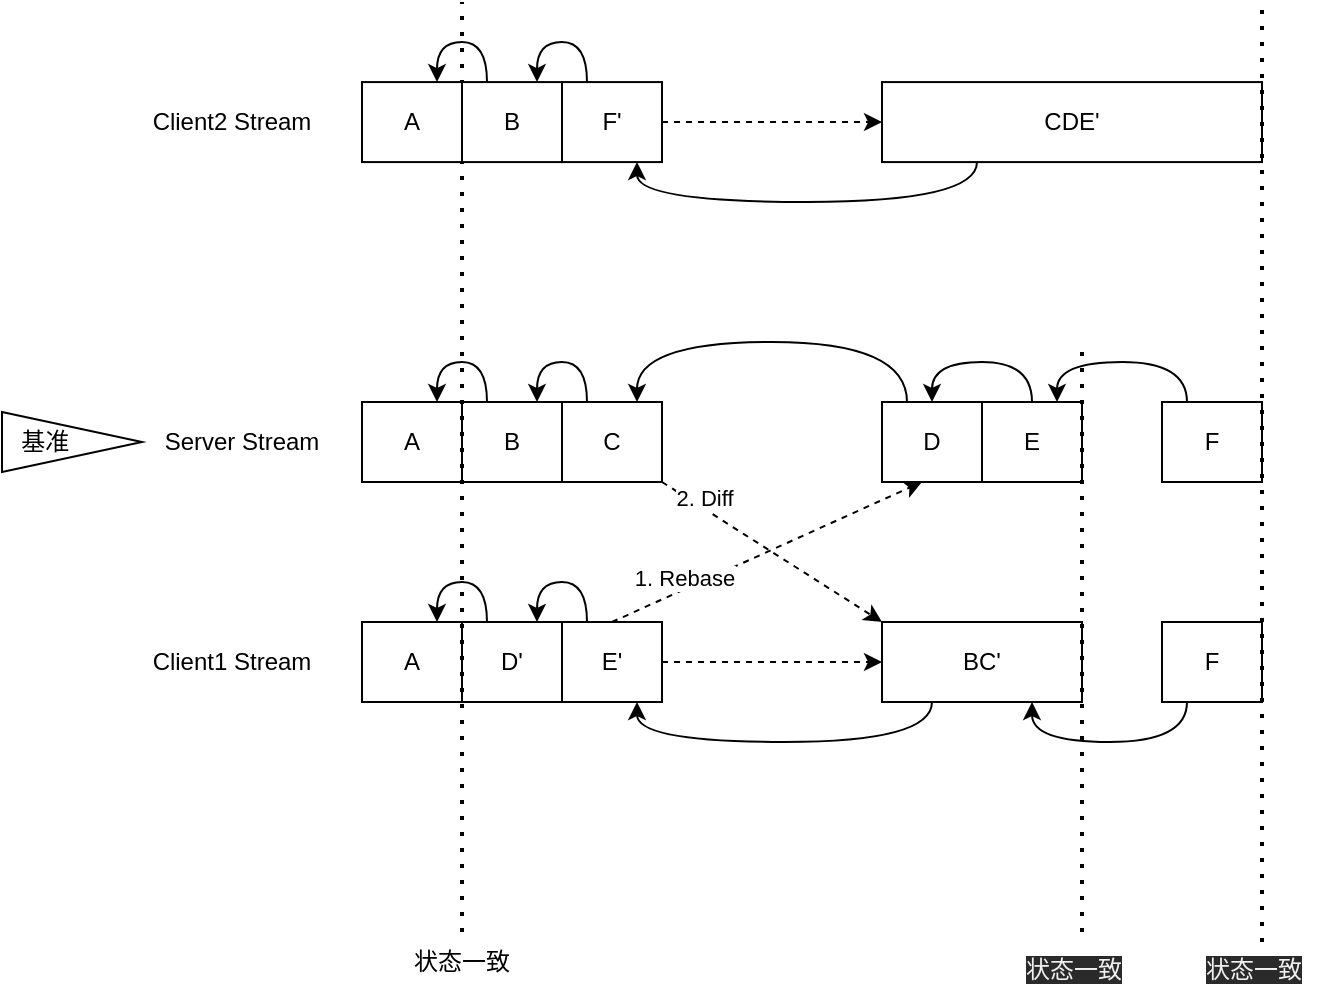 <mxfile>
    <diagram id="YBep1us1Uwxz6Q6gv9e1" name="core">
        <mxGraphModel dx="1673" dy="787" grid="1" gridSize="10" guides="1" tooltips="1" connect="1" arrows="1" fold="1" page="1" pageScale="1" pageWidth="827" pageHeight="1169" math="0" shadow="0">
            <root>
                <mxCell id="0"/>
                <mxCell id="1" parent="0"/>
                <mxCell id="2" value="A" style="rounded=0;whiteSpace=wrap;html=1;" parent="1" vertex="1">
                    <mxGeometry x="220" y="210" width="50" height="40" as="geometry"/>
                </mxCell>
                <mxCell id="23" style="edgeStyle=orthogonalEdgeStyle;rounded=0;orthogonalLoop=1;jettySize=auto;html=1;exitX=0.25;exitY=0;exitDx=0;exitDy=0;entryX=0.75;entryY=0;entryDx=0;entryDy=0;curved=1;" parent="1" source="3" target="2" edge="1">
                    <mxGeometry relative="1" as="geometry">
                        <Array as="points">
                            <mxPoint x="283" y="190"/>
                            <mxPoint x="258" y="190"/>
                        </Array>
                    </mxGeometry>
                </mxCell>
                <mxCell id="3" value="B" style="rounded=0;whiteSpace=wrap;html=1;" parent="1" vertex="1">
                    <mxGeometry x="270" y="210" width="50" height="40" as="geometry"/>
                </mxCell>
                <mxCell id="24" style="edgeStyle=orthogonalEdgeStyle;curved=1;rounded=0;orthogonalLoop=1;jettySize=auto;html=1;exitX=0.25;exitY=0;exitDx=0;exitDy=0;entryX=0.75;entryY=0;entryDx=0;entryDy=0;" parent="1" source="4" target="3" edge="1">
                    <mxGeometry relative="1" as="geometry">
                        <Array as="points">
                            <mxPoint x="333" y="190"/>
                            <mxPoint x="308" y="190"/>
                        </Array>
                    </mxGeometry>
                </mxCell>
                <mxCell id="34" style="edgeStyle=none;rounded=0;orthogonalLoop=1;jettySize=auto;html=1;exitX=1;exitY=1;exitDx=0;exitDy=0;entryX=0;entryY=0;entryDx=0;entryDy=0;dashed=1;" parent="1" source="4" target="28" edge="1">
                    <mxGeometry relative="1" as="geometry"/>
                </mxCell>
                <mxCell id="35" value="2. Diff" style="edgeLabel;html=1;align=center;verticalAlign=middle;resizable=0;points=[];" parent="34" vertex="1" connectable="0">
                    <mxGeometry x="-0.662" y="5" relative="1" as="geometry">
                        <mxPoint as="offset"/>
                    </mxGeometry>
                </mxCell>
                <mxCell id="4" value="C" style="rounded=0;whiteSpace=wrap;html=1;" parent="1" vertex="1">
                    <mxGeometry x="320" y="210" width="50" height="40" as="geometry"/>
                </mxCell>
                <mxCell id="5" value="Server Stream" style="text;html=1;strokeColor=none;fillColor=none;align=center;verticalAlign=middle;whiteSpace=wrap;rounded=0;" parent="1" vertex="1">
                    <mxGeometry x="120" y="220" width="80" height="20" as="geometry"/>
                </mxCell>
                <mxCell id="7" value="A" style="rounded=0;whiteSpace=wrap;html=1;" parent="1" vertex="1">
                    <mxGeometry x="220" y="320" width="50" height="40" as="geometry"/>
                </mxCell>
                <mxCell id="25" style="edgeStyle=orthogonalEdgeStyle;curved=1;rounded=0;orthogonalLoop=1;jettySize=auto;html=1;exitX=0.25;exitY=0;exitDx=0;exitDy=0;entryX=0.75;entryY=0;entryDx=0;entryDy=0;" parent="1" source="10" target="7" edge="1">
                    <mxGeometry relative="1" as="geometry">
                        <Array as="points">
                            <mxPoint x="283" y="300"/>
                            <mxPoint x="258" y="300"/>
                        </Array>
                    </mxGeometry>
                </mxCell>
                <mxCell id="10" value="D'" style="rounded=0;whiteSpace=wrap;html=1;" parent="1" vertex="1">
                    <mxGeometry x="270" y="320" width="50" height="40" as="geometry"/>
                </mxCell>
                <mxCell id="21" style="rounded=0;orthogonalLoop=1;jettySize=auto;html=1;exitX=0.5;exitY=0;exitDx=0;exitDy=0;dashed=1;" parent="1" source="11" edge="1">
                    <mxGeometry relative="1" as="geometry">
                        <mxPoint x="500" y="250" as="targetPoint"/>
                    </mxGeometry>
                </mxCell>
                <mxCell id="22" value="1. Rebase" style="edgeLabel;html=1;align=center;verticalAlign=middle;resizable=0;points=[];" parent="21" vertex="1" connectable="0">
                    <mxGeometry x="-0.336" y="-1" relative="1" as="geometry">
                        <mxPoint x="-16" as="offset"/>
                    </mxGeometry>
                </mxCell>
                <mxCell id="26" style="edgeStyle=orthogonalEdgeStyle;curved=1;rounded=0;orthogonalLoop=1;jettySize=auto;html=1;exitX=0.25;exitY=0;exitDx=0;exitDy=0;entryX=0.75;entryY=0;entryDx=0;entryDy=0;" parent="1" source="11" target="10" edge="1">
                    <mxGeometry relative="1" as="geometry">
                        <Array as="points">
                            <mxPoint x="333" y="300"/>
                            <mxPoint x="308" y="300"/>
                        </Array>
                    </mxGeometry>
                </mxCell>
                <mxCell id="32" style="rounded=0;orthogonalLoop=1;jettySize=auto;html=1;exitX=1;exitY=0.5;exitDx=0;exitDy=0;entryX=0;entryY=0.5;entryDx=0;entryDy=0;dashed=1;" parent="1" source="11" target="28" edge="1">
                    <mxGeometry relative="1" as="geometry"/>
                </mxCell>
                <mxCell id="11" value="E'" style="rounded=0;whiteSpace=wrap;html=1;" parent="1" vertex="1">
                    <mxGeometry x="320" y="320" width="50" height="40" as="geometry"/>
                </mxCell>
                <mxCell id="12" value="Client1 Stream" style="text;html=1;strokeColor=none;fillColor=none;align=center;verticalAlign=middle;whiteSpace=wrap;rounded=0;" parent="1" vertex="1">
                    <mxGeometry x="110" y="330" width="90" height="20" as="geometry"/>
                </mxCell>
                <mxCell id="19" style="edgeStyle=orthogonalEdgeStyle;curved=1;rounded=0;orthogonalLoop=1;jettySize=auto;html=1;exitX=0.25;exitY=0;exitDx=0;exitDy=0;entryX=0.75;entryY=0;entryDx=0;entryDy=0;" parent="1" source="17" target="4" edge="1">
                    <mxGeometry relative="1" as="geometry">
                        <Array as="points">
                            <mxPoint x="493" y="180"/>
                            <mxPoint x="358" y="180"/>
                        </Array>
                    </mxGeometry>
                </mxCell>
                <mxCell id="17" value="D" style="rounded=0;whiteSpace=wrap;html=1;" parent="1" vertex="1">
                    <mxGeometry x="480" y="210" width="50" height="40" as="geometry"/>
                </mxCell>
                <mxCell id="27" style="edgeStyle=orthogonalEdgeStyle;curved=1;rounded=0;orthogonalLoop=1;jettySize=auto;html=1;exitX=0.5;exitY=0;exitDx=0;exitDy=0;entryX=0.5;entryY=0;entryDx=0;entryDy=0;" parent="1" source="18" target="17" edge="1">
                    <mxGeometry relative="1" as="geometry"/>
                </mxCell>
                <mxCell id="18" value="E" style="rounded=0;whiteSpace=wrap;html=1;" parent="1" vertex="1">
                    <mxGeometry x="530" y="210" width="50" height="40" as="geometry"/>
                </mxCell>
                <mxCell id="31" style="edgeStyle=orthogonalEdgeStyle;curved=1;rounded=0;orthogonalLoop=1;jettySize=auto;html=1;exitX=0.25;exitY=1;exitDx=0;exitDy=0;entryX=0.75;entryY=1;entryDx=0;entryDy=0;" parent="1" source="28" target="11" edge="1">
                    <mxGeometry relative="1" as="geometry"/>
                </mxCell>
                <mxCell id="28" value="BC'" style="rounded=0;whiteSpace=wrap;html=1;" parent="1" vertex="1">
                    <mxGeometry x="480" y="320" width="100" height="40" as="geometry"/>
                </mxCell>
                <mxCell id="qEPF13SV7QiH63-_aZEo-35" value="" style="endArrow=none;dashed=1;html=1;dashPattern=1 3;strokeWidth=2;" parent="1" edge="1">
                    <mxGeometry width="50" height="50" relative="1" as="geometry">
                        <mxPoint x="270" y="475" as="sourcePoint"/>
                        <mxPoint x="270" y="10" as="targetPoint"/>
                    </mxGeometry>
                </mxCell>
                <mxCell id="qEPF13SV7QiH63-_aZEo-36" value="" style="endArrow=none;dashed=1;html=1;dashPattern=1 3;strokeWidth=2;" parent="1" edge="1">
                    <mxGeometry width="50" height="50" relative="1" as="geometry">
                        <mxPoint x="580" y="475" as="sourcePoint"/>
                        <mxPoint x="580" y="185" as="targetPoint"/>
                    </mxGeometry>
                </mxCell>
                <mxCell id="qEPF13SV7QiH63-_aZEo-37" value="状态一致" style="text;html=1;strokeColor=none;fillColor=none;align=center;verticalAlign=middle;whiteSpace=wrap;rounded=0;" parent="1" vertex="1">
                    <mxGeometry x="240" y="480" width="60" height="20" as="geometry"/>
                </mxCell>
                <mxCell id="qEPF13SV7QiH63-_aZEo-38" value="&lt;meta charset=&quot;utf-8&quot;&gt;&lt;span style=&quot;color: rgb(240, 240, 240); font-family: helvetica; font-size: 12px; font-style: normal; font-weight: 400; letter-spacing: normal; text-align: center; text-indent: 0px; text-transform: none; word-spacing: 0px; background-color: rgb(42, 42, 42); display: inline; float: none;&quot;&gt;状态一致&lt;/span&gt;" style="text;whiteSpace=wrap;html=1;" parent="1" vertex="1">
                    <mxGeometry x="550" y="480" width="70" height="30" as="geometry"/>
                </mxCell>
                <mxCell id="qEPF13SV7QiH63-_aZEo-39" value="A" style="rounded=0;whiteSpace=wrap;html=1;" parent="1" vertex="1">
                    <mxGeometry x="220" y="50.04" width="50" height="40" as="geometry"/>
                </mxCell>
                <mxCell id="qEPF13SV7QiH63-_aZEo-40" style="edgeStyle=orthogonalEdgeStyle;curved=1;rounded=0;orthogonalLoop=1;jettySize=auto;html=1;exitX=0.25;exitY=0;exitDx=0;exitDy=0;entryX=0.75;entryY=0;entryDx=0;entryDy=0;" parent="1" source="qEPF13SV7QiH63-_aZEo-41" target="qEPF13SV7QiH63-_aZEo-39" edge="1">
                    <mxGeometry relative="1" as="geometry">
                        <Array as="points">
                            <mxPoint x="283" y="30.04"/>
                            <mxPoint x="258" y="30.04"/>
                        </Array>
                    </mxGeometry>
                </mxCell>
                <mxCell id="qEPF13SV7QiH63-_aZEo-41" value="B" style="rounded=0;whiteSpace=wrap;html=1;" parent="1" vertex="1">
                    <mxGeometry x="270" y="50.04" width="50" height="40" as="geometry"/>
                </mxCell>
                <mxCell id="qEPF13SV7QiH63-_aZEo-43" style="edgeStyle=orthogonalEdgeStyle;curved=1;rounded=0;orthogonalLoop=1;jettySize=auto;html=1;exitX=0.25;exitY=0;exitDx=0;exitDy=0;entryX=0.75;entryY=0;entryDx=0;entryDy=0;" parent="1" source="qEPF13SV7QiH63-_aZEo-45" target="qEPF13SV7QiH63-_aZEo-41" edge="1">
                    <mxGeometry relative="1" as="geometry">
                        <Array as="points">
                            <mxPoint x="333" y="30.04"/>
                            <mxPoint x="308" y="30.04"/>
                        </Array>
                    </mxGeometry>
                </mxCell>
                <mxCell id="qEPF13SV7QiH63-_aZEo-44" style="rounded=0;orthogonalLoop=1;jettySize=auto;html=1;exitX=1;exitY=0.5;exitDx=0;exitDy=0;entryX=0;entryY=0.5;entryDx=0;entryDy=0;dashed=1;" parent="1" source="qEPF13SV7QiH63-_aZEo-45" target="qEPF13SV7QiH63-_aZEo-48" edge="1">
                    <mxGeometry relative="1" as="geometry"/>
                </mxCell>
                <mxCell id="qEPF13SV7QiH63-_aZEo-45" value="F'" style="rounded=0;whiteSpace=wrap;html=1;" parent="1" vertex="1">
                    <mxGeometry x="320" y="50.04" width="50" height="40" as="geometry"/>
                </mxCell>
                <mxCell id="qEPF13SV7QiH63-_aZEo-46" value="Client2 Stream" style="text;html=1;strokeColor=none;fillColor=none;align=center;verticalAlign=middle;whiteSpace=wrap;rounded=0;" parent="1" vertex="1">
                    <mxGeometry x="110" y="60.04" width="90" height="20" as="geometry"/>
                </mxCell>
                <mxCell id="qEPF13SV7QiH63-_aZEo-47" style="edgeStyle=orthogonalEdgeStyle;curved=1;rounded=0;orthogonalLoop=1;jettySize=auto;html=1;exitX=0.25;exitY=1;exitDx=0;exitDy=0;entryX=0.75;entryY=1;entryDx=0;entryDy=0;" parent="1" source="qEPF13SV7QiH63-_aZEo-48" target="qEPF13SV7QiH63-_aZEo-45" edge="1">
                    <mxGeometry relative="1" as="geometry"/>
                </mxCell>
                <mxCell id="qEPF13SV7QiH63-_aZEo-48" value="CDE'" style="rounded=0;whiteSpace=wrap;html=1;" parent="1" vertex="1">
                    <mxGeometry x="480" y="50.04" width="190" height="40" as="geometry"/>
                </mxCell>
                <mxCell id="-Xcwz0rziupP6aqTwU-e-36" style="edgeStyle=orthogonalEdgeStyle;curved=1;rounded=0;orthogonalLoop=1;jettySize=auto;html=1;exitX=0.25;exitY=0;exitDx=0;exitDy=0;entryX=0.75;entryY=0;entryDx=0;entryDy=0;" parent="1" source="qEPF13SV7QiH63-_aZEo-49" target="18" edge="1">
                    <mxGeometry relative="1" as="geometry"/>
                </mxCell>
                <mxCell id="qEPF13SV7QiH63-_aZEo-49" value="F" style="rounded=0;whiteSpace=wrap;html=1;" parent="1" vertex="1">
                    <mxGeometry x="620" y="210" width="50" height="40" as="geometry"/>
                </mxCell>
                <mxCell id="-Xcwz0rziupP6aqTwU-e-35" style="edgeStyle=orthogonalEdgeStyle;curved=1;rounded=0;orthogonalLoop=1;jettySize=auto;html=1;exitX=0.25;exitY=1;exitDx=0;exitDy=0;entryX=0.75;entryY=1;entryDx=0;entryDy=0;" parent="1" source="qEPF13SV7QiH63-_aZEo-50" target="28" edge="1">
                    <mxGeometry relative="1" as="geometry"/>
                </mxCell>
                <mxCell id="qEPF13SV7QiH63-_aZEo-50" value="F" style="rounded=0;whiteSpace=wrap;html=1;" parent="1" vertex="1">
                    <mxGeometry x="620" y="320" width="50" height="40" as="geometry"/>
                </mxCell>
                <mxCell id="qEPF13SV7QiH63-_aZEo-51" value="" style="endArrow=none;dashed=1;html=1;dashPattern=1 3;strokeWidth=2;" parent="1" edge="1">
                    <mxGeometry width="50" height="50" relative="1" as="geometry">
                        <mxPoint x="670" y="480" as="sourcePoint"/>
                        <mxPoint x="670" y="10" as="targetPoint"/>
                    </mxGeometry>
                </mxCell>
                <mxCell id="qEPF13SV7QiH63-_aZEo-52" value="&lt;meta charset=&quot;utf-8&quot;&gt;&lt;span style=&quot;color: rgb(240, 240, 240); font-family: helvetica; font-size: 12px; font-style: normal; font-weight: 400; letter-spacing: normal; text-align: center; text-indent: 0px; text-transform: none; word-spacing: 0px; background-color: rgb(42, 42, 42); display: inline; float: none;&quot;&gt;状态一致&lt;/span&gt;" style="text;whiteSpace=wrap;html=1;" parent="1" vertex="1">
                    <mxGeometry x="640" y="480" width="70" height="30" as="geometry"/>
                </mxCell>
                <mxCell id="-Xcwz0rziupP6aqTwU-e-37" value="基准&amp;nbsp; &amp;nbsp; &amp;nbsp; &amp;nbsp;&amp;nbsp;" style="triangle;whiteSpace=wrap;html=1;" parent="1" vertex="1">
                    <mxGeometry x="40" y="215" width="70" height="30" as="geometry"/>
                </mxCell>
            </root>
        </mxGraphModel>
    </diagram>
    <diagram id="raJPnAE5AzdNkHNpgBAG" name="rebase">
        <mxGraphModel dx="1673" dy="787" grid="1" gridSize="10" guides="1" tooltips="1" connect="1" arrows="1" fold="1" page="1" pageScale="1" pageWidth="827" pageHeight="1169" math="0" shadow="0">
            <root>
                <mxCell id="QF4M0W4L0wjTQOZ093rW-0"/>
                <mxCell id="QF4M0W4L0wjTQOZ093rW-1" parent="QF4M0W4L0wjTQOZ093rW-0"/>
                <mxCell id="5xosiaqXyhPnvReWhoe3-0" value="A" style="rounded=0;whiteSpace=wrap;html=1;" parent="QF4M0W4L0wjTQOZ093rW-1" vertex="1">
                    <mxGeometry x="30" y="568" width="50" height="40" as="geometry"/>
                </mxCell>
                <mxCell id="5xosiaqXyhPnvReWhoe3-1" style="edgeStyle=orthogonalEdgeStyle;rounded=0;orthogonalLoop=1;jettySize=auto;html=1;exitX=0;exitY=0.25;exitDx=0;exitDy=0;entryX=0.75;entryY=0;entryDx=0;entryDy=0;curved=1;" parent="QF4M0W4L0wjTQOZ093rW-1" source="5xosiaqXyhPnvReWhoe3-2" target="5xosiaqXyhPnvReWhoe3-0" edge="1">
                    <mxGeometry relative="1" as="geometry"/>
                </mxCell>
                <mxCell id="5xosiaqXyhPnvReWhoe3-2" value="B" style="rounded=0;whiteSpace=wrap;html=1;" parent="QF4M0W4L0wjTQOZ093rW-1" vertex="1">
                    <mxGeometry x="100" y="508" width="50" height="40" as="geometry"/>
                </mxCell>
                <mxCell id="5xosiaqXyhPnvReWhoe3-3" style="edgeStyle=orthogonalEdgeStyle;curved=1;rounded=0;orthogonalLoop=1;jettySize=auto;html=1;exitX=0.25;exitY=0;exitDx=0;exitDy=0;entryX=0.75;entryY=0;entryDx=0;entryDy=0;" parent="QF4M0W4L0wjTQOZ093rW-1" source="5xosiaqXyhPnvReWhoe3-5" target="5xosiaqXyhPnvReWhoe3-2" edge="1">
                    <mxGeometry relative="1" as="geometry">
                        <Array as="points">
                            <mxPoint x="163" y="488"/>
                            <mxPoint x="138" y="488"/>
                        </Array>
                    </mxGeometry>
                </mxCell>
                <mxCell id="5xosiaqXyhPnvReWhoe3-5" value="C" style="rounded=0;whiteSpace=wrap;html=1;" parent="QF4M0W4L0wjTQOZ093rW-1" vertex="1">
                    <mxGeometry x="150" y="508" width="50" height="40" as="geometry"/>
                </mxCell>
                <mxCell id="F0SQD46kWQ-mJrYjyWG3-4" style="edgeStyle=orthogonalEdgeStyle;rounded=0;orthogonalLoop=1;jettySize=auto;html=1;exitX=0;exitY=0.25;exitDx=0;exitDy=0;entryX=0.75;entryY=1;entryDx=0;entryDy=0;curved=1;" parent="QF4M0W4L0wjTQOZ093rW-1" source="F0SQD46kWQ-mJrYjyWG3-0" target="5xosiaqXyhPnvReWhoe3-0" edge="1">
                    <mxGeometry relative="1" as="geometry">
                        <mxPoint x="70" y="618" as="targetPoint"/>
                    </mxGeometry>
                </mxCell>
                <mxCell id="F0SQD46kWQ-mJrYjyWG3-0" value="D" style="rounded=0;whiteSpace=wrap;html=1;" parent="QF4M0W4L0wjTQOZ093rW-1" vertex="1">
                    <mxGeometry x="102.5" y="640.14" width="50" height="40" as="geometry"/>
                </mxCell>
                <mxCell id="F0SQD46kWQ-mJrYjyWG3-2" style="edgeStyle=orthogonalEdgeStyle;curved=1;rounded=0;orthogonalLoop=1;jettySize=auto;html=1;exitX=0.25;exitY=0;exitDx=0;exitDy=0;entryX=0.75;entryY=0;entryDx=0;entryDy=0;" parent="QF4M0W4L0wjTQOZ093rW-1" source="F0SQD46kWQ-mJrYjyWG3-3" target="F0SQD46kWQ-mJrYjyWG3-0" edge="1">
                    <mxGeometry relative="1" as="geometry">
                        <Array as="points">
                            <mxPoint x="165.5" y="620.14"/>
                            <mxPoint x="140.5" y="620.14"/>
                        </Array>
                    </mxGeometry>
                </mxCell>
                <mxCell id="F0SQD46kWQ-mJrYjyWG3-3" value="E" style="rounded=0;whiteSpace=wrap;html=1;" parent="QF4M0W4L0wjTQOZ093rW-1" vertex="1">
                    <mxGeometry x="152.5" y="640.14" width="50" height="40" as="geometry"/>
                </mxCell>
                <mxCell id="F0SQD46kWQ-mJrYjyWG3-5" value="A" style="rounded=0;whiteSpace=wrap;html=1;" parent="QF4M0W4L0wjTQOZ093rW-1" vertex="1">
                    <mxGeometry x="260" y="568" width="50" height="40" as="geometry"/>
                </mxCell>
                <mxCell id="F0SQD46kWQ-mJrYjyWG3-6" style="edgeStyle=orthogonalEdgeStyle;rounded=0;orthogonalLoop=1;jettySize=auto;html=1;exitX=0;exitY=0.25;exitDx=0;exitDy=0;entryX=0.75;entryY=0;entryDx=0;entryDy=0;curved=1;" parent="QF4M0W4L0wjTQOZ093rW-1" source="F0SQD46kWQ-mJrYjyWG3-7" target="F0SQD46kWQ-mJrYjyWG3-5" edge="1">
                    <mxGeometry relative="1" as="geometry"/>
                </mxCell>
                <mxCell id="F0SQD46kWQ-mJrYjyWG3-7" value="B" style="rounded=0;whiteSpace=wrap;html=1;" parent="QF4M0W4L0wjTQOZ093rW-1" vertex="1">
                    <mxGeometry x="330" y="508" width="50" height="40" as="geometry"/>
                </mxCell>
                <mxCell id="F0SQD46kWQ-mJrYjyWG3-8" style="edgeStyle=orthogonalEdgeStyle;curved=1;rounded=0;orthogonalLoop=1;jettySize=auto;html=1;exitX=0.25;exitY=0;exitDx=0;exitDy=0;entryX=0.75;entryY=0;entryDx=0;entryDy=0;" parent="QF4M0W4L0wjTQOZ093rW-1" source="F0SQD46kWQ-mJrYjyWG3-9" target="F0SQD46kWQ-mJrYjyWG3-7" edge="1">
                    <mxGeometry relative="1" as="geometry">
                        <Array as="points">
                            <mxPoint x="393" y="488"/>
                            <mxPoint x="368" y="488"/>
                        </Array>
                    </mxGeometry>
                </mxCell>
                <mxCell id="F0SQD46kWQ-mJrYjyWG3-9" value="C" style="rounded=0;whiteSpace=wrap;html=1;" parent="QF4M0W4L0wjTQOZ093rW-1" vertex="1">
                    <mxGeometry x="380" y="508" width="50" height="40" as="geometry"/>
                </mxCell>
                <mxCell id="F0SQD46kWQ-mJrYjyWG3-10" style="edgeStyle=orthogonalEdgeStyle;rounded=0;orthogonalLoop=1;jettySize=auto;html=1;exitX=0;exitY=0.25;exitDx=0;exitDy=0;entryX=0.75;entryY=1;entryDx=0;entryDy=0;curved=1;" parent="QF4M0W4L0wjTQOZ093rW-1" source="F0SQD46kWQ-mJrYjyWG3-11" target="F0SQD46kWQ-mJrYjyWG3-5" edge="1">
                    <mxGeometry relative="1" as="geometry">
                        <mxPoint x="300" y="618" as="targetPoint"/>
                    </mxGeometry>
                </mxCell>
                <mxCell id="F0SQD46kWQ-mJrYjyWG3-11" value="D" style="rounded=0;whiteSpace=wrap;html=1;" parent="QF4M0W4L0wjTQOZ093rW-1" vertex="1">
                    <mxGeometry x="332.5" y="640.14" width="50" height="40" as="geometry"/>
                </mxCell>
                <mxCell id="F0SQD46kWQ-mJrYjyWG3-14" style="edgeStyle=orthogonalEdgeStyle;curved=1;rounded=0;orthogonalLoop=1;jettySize=auto;html=1;exitX=0;exitY=0.25;exitDx=0;exitDy=0;" parent="QF4M0W4L0wjTQOZ093rW-1" source="F0SQD46kWQ-mJrYjyWG3-13" edge="1">
                    <mxGeometry relative="1" as="geometry">
                        <mxPoint x="283" y="610" as="targetPoint"/>
                    </mxGeometry>
                </mxCell>
                <mxCell id="F0SQD46kWQ-mJrYjyWG3-13" value="E" style="rounded=0;whiteSpace=wrap;html=1;" parent="QF4M0W4L0wjTQOZ093rW-1" vertex="1">
                    <mxGeometry x="330" y="710" width="50" height="40" as="geometry"/>
                </mxCell>
                <mxCell id="F0SQD46kWQ-mJrYjyWG3-16" value="A" style="rounded=0;whiteSpace=wrap;html=1;" parent="QF4M0W4L0wjTQOZ093rW-1" vertex="1">
                    <mxGeometry x="450" y="568" width="50" height="40" as="geometry"/>
                </mxCell>
                <mxCell id="F0SQD46kWQ-mJrYjyWG3-17" style="edgeStyle=orthogonalEdgeStyle;rounded=0;orthogonalLoop=1;jettySize=auto;html=1;exitX=0;exitY=0.25;exitDx=0;exitDy=0;entryX=0.75;entryY=0;entryDx=0;entryDy=0;curved=1;" parent="QF4M0W4L0wjTQOZ093rW-1" source="F0SQD46kWQ-mJrYjyWG3-18" target="F0SQD46kWQ-mJrYjyWG3-16" edge="1">
                    <mxGeometry relative="1" as="geometry"/>
                </mxCell>
                <mxCell id="F0SQD46kWQ-mJrYjyWG3-18" value="B" style="rounded=0;whiteSpace=wrap;html=1;" parent="QF4M0W4L0wjTQOZ093rW-1" vertex="1">
                    <mxGeometry x="520" y="508" width="50" height="40" as="geometry"/>
                </mxCell>
                <mxCell id="F0SQD46kWQ-mJrYjyWG3-19" style="edgeStyle=orthogonalEdgeStyle;curved=1;rounded=0;orthogonalLoop=1;jettySize=auto;html=1;exitX=0.25;exitY=0;exitDx=0;exitDy=0;entryX=0.75;entryY=0;entryDx=0;entryDy=0;" parent="QF4M0W4L0wjTQOZ093rW-1" source="F0SQD46kWQ-mJrYjyWG3-20" target="F0SQD46kWQ-mJrYjyWG3-18" edge="1">
                    <mxGeometry relative="1" as="geometry">
                        <Array as="points">
                            <mxPoint x="583" y="488"/>
                            <mxPoint x="558" y="488"/>
                        </Array>
                    </mxGeometry>
                </mxCell>
                <mxCell id="F0SQD46kWQ-mJrYjyWG3-20" value="C" style="rounded=0;whiteSpace=wrap;html=1;" parent="QF4M0W4L0wjTQOZ093rW-1" vertex="1">
                    <mxGeometry x="570" y="508" width="50" height="40" as="geometry"/>
                </mxCell>
                <mxCell id="F0SQD46kWQ-mJrYjyWG3-21" style="edgeStyle=orthogonalEdgeStyle;rounded=0;orthogonalLoop=1;jettySize=auto;html=1;exitX=0.25;exitY=0;exitDx=0;exitDy=0;entryX=0.75;entryY=0;entryDx=0;entryDy=0;curved=1;" parent="QF4M0W4L0wjTQOZ093rW-1" source="F0SQD46kWQ-mJrYjyWG3-22" target="F0SQD46kWQ-mJrYjyWG3-20" edge="1">
                    <mxGeometry relative="1" as="geometry">
                        <mxPoint x="490" y="618" as="targetPoint"/>
                    </mxGeometry>
                </mxCell>
                <mxCell id="F0SQD46kWQ-mJrYjyWG3-22" value="D'" style="rounded=0;whiteSpace=wrap;html=1;" parent="QF4M0W4L0wjTQOZ093rW-1" vertex="1">
                    <mxGeometry x="640" y="508" width="50" height="40" as="geometry"/>
                </mxCell>
                <mxCell id="F0SQD46kWQ-mJrYjyWG3-23" style="edgeStyle=orthogonalEdgeStyle;curved=1;rounded=0;orthogonalLoop=1;jettySize=auto;html=1;exitX=0.25;exitY=0;exitDx=0;exitDy=0;entryX=0.75;entryY=0;entryDx=0;entryDy=0;" parent="QF4M0W4L0wjTQOZ093rW-1" source="F0SQD46kWQ-mJrYjyWG3-24" target="F0SQD46kWQ-mJrYjyWG3-22" edge="1">
                    <mxGeometry relative="1" as="geometry">
                        <mxPoint x="473" y="610" as="targetPoint"/>
                    </mxGeometry>
                </mxCell>
                <mxCell id="F0SQD46kWQ-mJrYjyWG3-24" value="E'" style="rounded=0;whiteSpace=wrap;html=1;" parent="QF4M0W4L0wjTQOZ093rW-1" vertex="1">
                    <mxGeometry x="710" y="508" width="50" height="40" as="geometry"/>
                </mxCell>
            </root>
        </mxGraphModel>
    </diagram>
</mxfile>